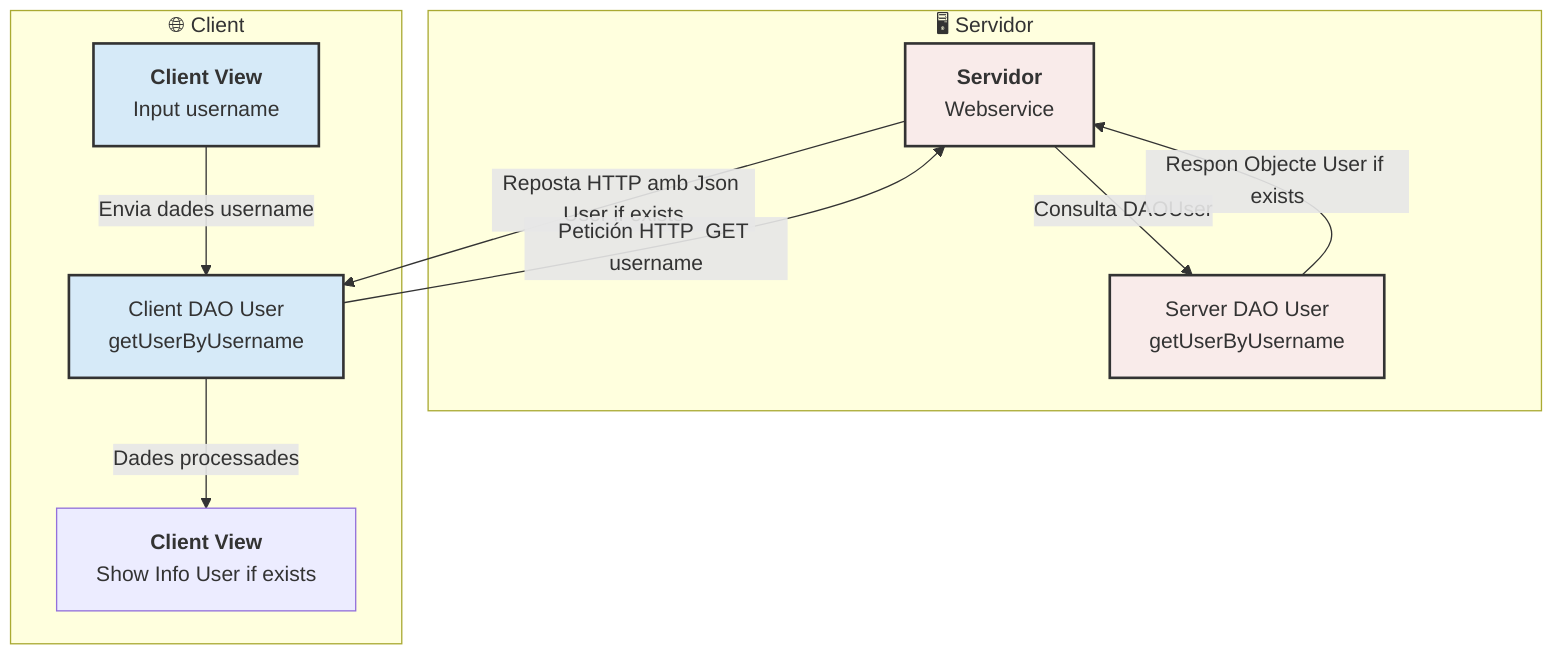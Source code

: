 flowchart TD
    subgraph Server["🖥️ Servidor"]
        C -->|Consulta DAOUser | D[Server DAO User <br> getUserByUsername]
        D -->|Respon Objecte User if exists| C
        
    end
    
    subgraph Client["🌐 Client"]
        A[<b>Client View</b> <br> Input username] -->|Envia dades username| B[Client DAO User<br> getUserByUsername]
        C -->|Reposta HTTP amb Json User if exists| B
        B -->|Petición HTTP  GET username| C[<b>Servidor</b> <br> Webservice]
        B -->|Dades processades| F[<b>Client View</b> <br> Show Info User if exists]
    end       


    classDef client fill:#D6EAF8,stroke:#333,stroke-width:2px;
    classDef server fill:#F9EBEA,stroke:#333,stroke-width:2px;

    class A client;
    class B client;
    class C client;
    class C server;
    class D server;